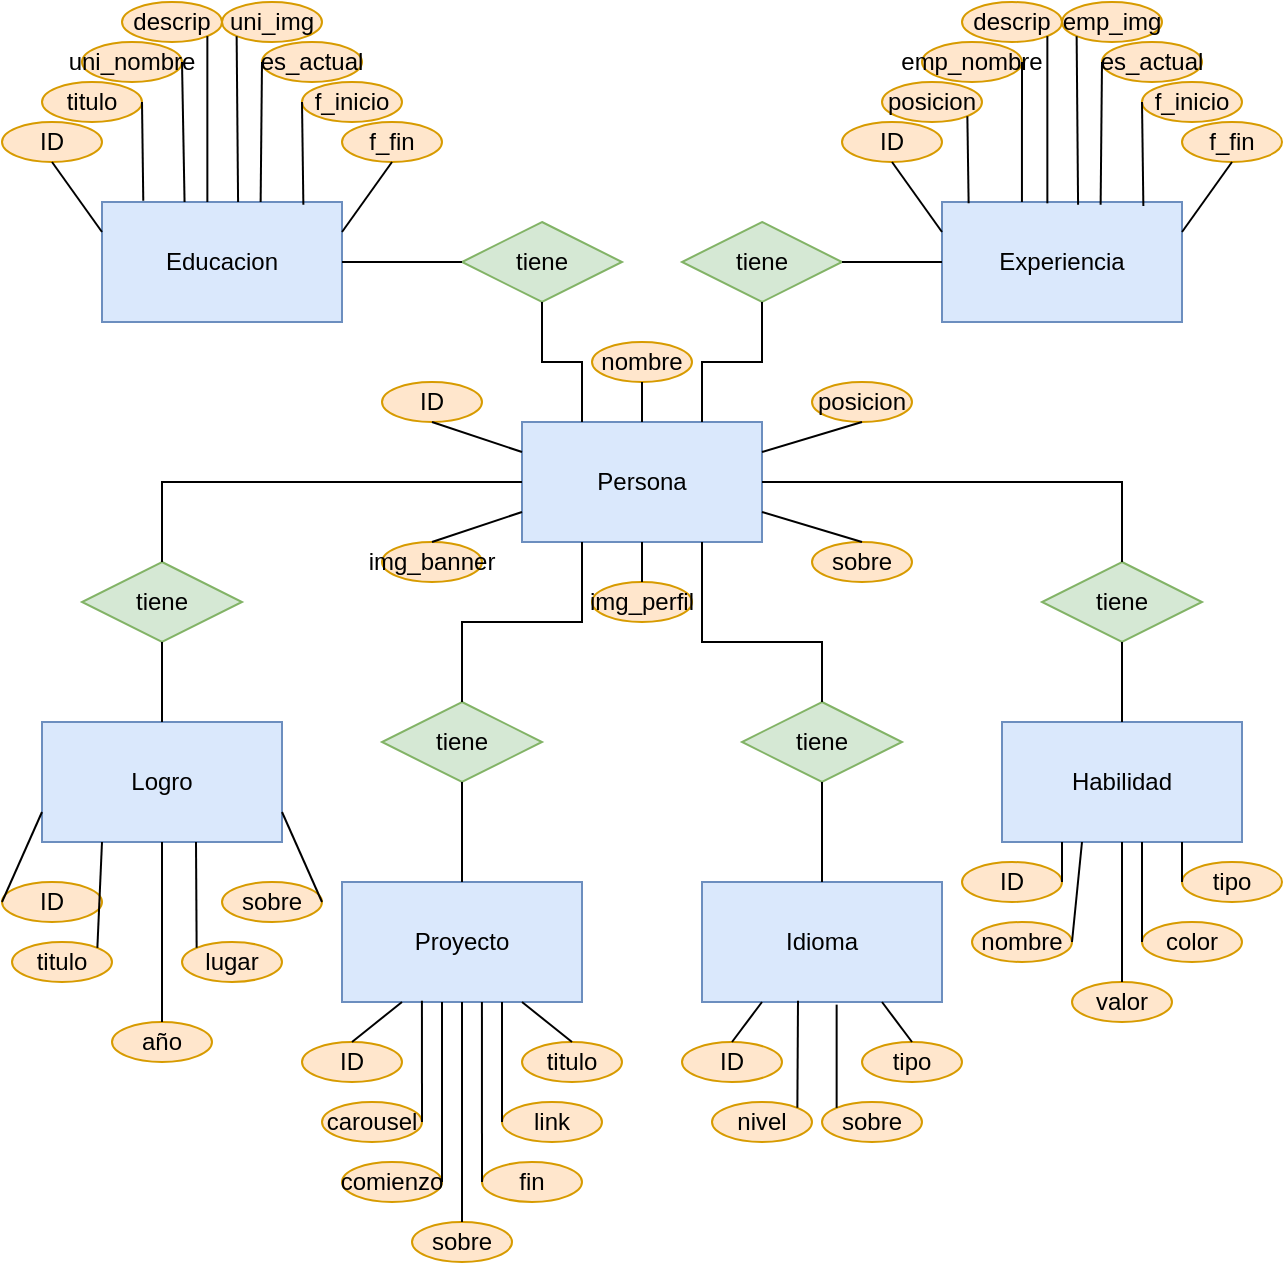 <mxfile version="16.6.6" type="device"><diagram id="R2lEEEUBdFMjLlhIrx00" name="Page-1"><mxGraphModel dx="782" dy="436" grid="1" gridSize="10" guides="1" tooltips="1" connect="1" arrows="1" fold="1" page="1" pageScale="1" pageWidth="850" pageHeight="1100" math="0" shadow="0" extFonts="Permanent Marker^https://fonts.googleapis.com/css?family=Permanent+Marker"><root><mxCell id="0"/><mxCell id="1" parent="0"/><mxCell id="-SVl7CtJYplIMY8okA0f-1" value="Persona" style="rounded=0;whiteSpace=wrap;html=1;fillColor=#dae8fc;strokeColor=#6c8ebf;" vertex="1" parent="1"><mxGeometry x="320" y="410" width="120" height="60" as="geometry"/></mxCell><mxCell id="-SVl7CtJYplIMY8okA0f-2" value="Educacion" style="rounded=0;whiteSpace=wrap;html=1;fillColor=#dae8fc;strokeColor=#6c8ebf;" vertex="1" parent="1"><mxGeometry x="110" y="300" width="120" height="60" as="geometry"/></mxCell><mxCell id="-SVl7CtJYplIMY8okA0f-3" value="Experiencia" style="rounded=0;whiteSpace=wrap;html=1;fillColor=#dae8fc;strokeColor=#6c8ebf;" vertex="1" parent="1"><mxGeometry x="530" y="300" width="120" height="60" as="geometry"/></mxCell><mxCell id="-SVl7CtJYplIMY8okA0f-4" value="Logro" style="rounded=0;whiteSpace=wrap;html=1;fillColor=#dae8fc;strokeColor=#6c8ebf;" vertex="1" parent="1"><mxGeometry x="80" y="560" width="120" height="60" as="geometry"/></mxCell><mxCell id="-SVl7CtJYplIMY8okA0f-5" value="Proyecto" style="rounded=0;whiteSpace=wrap;html=1;fillColor=#dae8fc;strokeColor=#6c8ebf;" vertex="1" parent="1"><mxGeometry x="230" y="640" width="120" height="60" as="geometry"/></mxCell><mxCell id="-SVl7CtJYplIMY8okA0f-6" value="Idioma" style="rounded=0;whiteSpace=wrap;html=1;fillColor=#dae8fc;strokeColor=#6c8ebf;" vertex="1" parent="1"><mxGeometry x="410" y="640" width="120" height="60" as="geometry"/></mxCell><mxCell id="-SVl7CtJYplIMY8okA0f-7" value="Habilidad" style="rounded=0;whiteSpace=wrap;html=1;fillColor=#dae8fc;strokeColor=#6c8ebf;" vertex="1" parent="1"><mxGeometry x="560" y="560" width="120" height="60" as="geometry"/></mxCell><mxCell id="-SVl7CtJYplIMY8okA0f-8" value="tiene" style="rhombus;whiteSpace=wrap;html=1;fillColor=#d5e8d4;strokeColor=#82b366;" vertex="1" parent="1"><mxGeometry x="290" y="310" width="80" height="40" as="geometry"/></mxCell><mxCell id="-SVl7CtJYplIMY8okA0f-9" value="tiene" style="rhombus;whiteSpace=wrap;html=1;fillColor=#d5e8d4;strokeColor=#82b366;" vertex="1" parent="1"><mxGeometry x="400" y="310" width="80" height="40" as="geometry"/></mxCell><mxCell id="-SVl7CtJYplIMY8okA0f-10" value="tiene" style="rhombus;whiteSpace=wrap;html=1;fillColor=#d5e8d4;strokeColor=#82b366;" vertex="1" parent="1"><mxGeometry x="100" y="480" width="80" height="40" as="geometry"/></mxCell><mxCell id="-SVl7CtJYplIMY8okA0f-11" value="tiene" style="rhombus;whiteSpace=wrap;html=1;fillColor=#d5e8d4;strokeColor=#82b366;" vertex="1" parent="1"><mxGeometry x="580" y="480" width="80" height="40" as="geometry"/></mxCell><mxCell id="-SVl7CtJYplIMY8okA0f-12" value="tiene" style="rhombus;whiteSpace=wrap;html=1;fillColor=#d5e8d4;strokeColor=#82b366;" vertex="1" parent="1"><mxGeometry x="250" y="550" width="80" height="40" as="geometry"/></mxCell><mxCell id="-SVl7CtJYplIMY8okA0f-13" value="tiene" style="rhombus;whiteSpace=wrap;html=1;fillColor=#d5e8d4;strokeColor=#82b366;" vertex="1" parent="1"><mxGeometry x="430" y="550" width="80" height="40" as="geometry"/></mxCell><mxCell id="-SVl7CtJYplIMY8okA0f-15" value="" style="endArrow=none;html=1;rounded=0;exitX=0.5;exitY=0;exitDx=0;exitDy=0;entryX=0;entryY=0.5;entryDx=0;entryDy=0;" edge="1" parent="1" source="-SVl7CtJYplIMY8okA0f-10" target="-SVl7CtJYplIMY8okA0f-1"><mxGeometry width="50" height="50" relative="1" as="geometry"><mxPoint x="390" y="500" as="sourcePoint"/><mxPoint x="440" y="450" as="targetPoint"/><Array as="points"><mxPoint x="140" y="440"/></Array></mxGeometry></mxCell><mxCell id="-SVl7CtJYplIMY8okA0f-16" value="" style="endArrow=none;html=1;rounded=0;entryX=0.5;entryY=0;entryDx=0;entryDy=0;exitX=1;exitY=0.5;exitDx=0;exitDy=0;" edge="1" parent="1" source="-SVl7CtJYplIMY8okA0f-1" target="-SVl7CtJYplIMY8okA0f-11"><mxGeometry width="50" height="50" relative="1" as="geometry"><mxPoint x="390" y="500" as="sourcePoint"/><mxPoint x="440" y="450" as="targetPoint"/><Array as="points"><mxPoint x="620" y="440"/></Array></mxGeometry></mxCell><mxCell id="-SVl7CtJYplIMY8okA0f-17" value="" style="endArrow=none;html=1;rounded=0;entryX=0.25;entryY=1;entryDx=0;entryDy=0;exitX=0.5;exitY=0;exitDx=0;exitDy=0;" edge="1" parent="1" source="-SVl7CtJYplIMY8okA0f-12" target="-SVl7CtJYplIMY8okA0f-1"><mxGeometry width="50" height="50" relative="1" as="geometry"><mxPoint x="390" y="500" as="sourcePoint"/><mxPoint x="440" y="450" as="targetPoint"/><Array as="points"><mxPoint x="290" y="510"/><mxPoint x="350" y="510"/></Array></mxGeometry></mxCell><mxCell id="-SVl7CtJYplIMY8okA0f-18" value="" style="endArrow=none;html=1;rounded=0;entryX=0.5;entryY=1;entryDx=0;entryDy=0;exitX=0.5;exitY=0;exitDx=0;exitDy=0;" edge="1" parent="1" source="-SVl7CtJYplIMY8okA0f-4" target="-SVl7CtJYplIMY8okA0f-10"><mxGeometry width="50" height="50" relative="1" as="geometry"><mxPoint x="390" y="500" as="sourcePoint"/><mxPoint x="440" y="450" as="targetPoint"/></mxGeometry></mxCell><mxCell id="-SVl7CtJYplIMY8okA0f-19" value="" style="endArrow=none;html=1;rounded=0;entryX=0.75;entryY=1;entryDx=0;entryDy=0;exitX=0.5;exitY=0;exitDx=0;exitDy=0;" edge="1" parent="1" source="-SVl7CtJYplIMY8okA0f-13" target="-SVl7CtJYplIMY8okA0f-1"><mxGeometry width="50" height="50" relative="1" as="geometry"><mxPoint x="500" y="510" as="sourcePoint"/><mxPoint x="360" y="480" as="targetPoint"/><Array as="points"><mxPoint x="470" y="520"/><mxPoint x="410" y="520"/></Array></mxGeometry></mxCell><mxCell id="-SVl7CtJYplIMY8okA0f-20" value="" style="endArrow=none;html=1;rounded=0;entryX=0.5;entryY=1;entryDx=0;entryDy=0;exitX=0.5;exitY=0;exitDx=0;exitDy=0;" edge="1" parent="1" source="-SVl7CtJYplIMY8okA0f-7" target="-SVl7CtJYplIMY8okA0f-11"><mxGeometry width="50" height="50" relative="1" as="geometry"><mxPoint x="390" y="500" as="sourcePoint"/><mxPoint x="440" y="450" as="targetPoint"/></mxGeometry></mxCell><mxCell id="-SVl7CtJYplIMY8okA0f-21" value="" style="endArrow=none;html=1;rounded=0;entryX=0.5;entryY=1;entryDx=0;entryDy=0;exitX=0.5;exitY=0;exitDx=0;exitDy=0;" edge="1" parent="1" source="-SVl7CtJYplIMY8okA0f-5" target="-SVl7CtJYplIMY8okA0f-12"><mxGeometry width="50" height="50" relative="1" as="geometry"><mxPoint x="390" y="570" as="sourcePoint"/><mxPoint x="440" y="520" as="targetPoint"/></mxGeometry></mxCell><mxCell id="-SVl7CtJYplIMY8okA0f-22" value="" style="endArrow=none;html=1;rounded=0;entryX=0.5;entryY=1;entryDx=0;entryDy=0;exitX=0.5;exitY=0;exitDx=0;exitDy=0;" edge="1" parent="1" source="-SVl7CtJYplIMY8okA0f-6" target="-SVl7CtJYplIMY8okA0f-13"><mxGeometry width="50" height="50" relative="1" as="geometry"><mxPoint x="390" y="570" as="sourcePoint"/><mxPoint x="440" y="520" as="targetPoint"/></mxGeometry></mxCell><mxCell id="-SVl7CtJYplIMY8okA0f-23" value="" style="endArrow=none;html=1;rounded=0;entryX=0.25;entryY=0;entryDx=0;entryDy=0;exitX=0.5;exitY=1;exitDx=0;exitDy=0;" edge="1" parent="1" source="-SVl7CtJYplIMY8okA0f-8" target="-SVl7CtJYplIMY8okA0f-1"><mxGeometry width="50" height="50" relative="1" as="geometry"><mxPoint x="390" y="500" as="sourcePoint"/><mxPoint x="440" y="450" as="targetPoint"/><Array as="points"><mxPoint x="330" y="380"/><mxPoint x="350" y="380"/></Array></mxGeometry></mxCell><mxCell id="-SVl7CtJYplIMY8okA0f-24" value="" style="endArrow=none;html=1;rounded=0;entryX=0;entryY=0.5;entryDx=0;entryDy=0;exitX=1;exitY=0.5;exitDx=0;exitDy=0;" edge="1" parent="1" source="-SVl7CtJYplIMY8okA0f-2" target="-SVl7CtJYplIMY8okA0f-8"><mxGeometry width="50" height="50" relative="1" as="geometry"><mxPoint x="390" y="500" as="sourcePoint"/><mxPoint x="440" y="450" as="targetPoint"/></mxGeometry></mxCell><mxCell id="-SVl7CtJYplIMY8okA0f-25" value="" style="endArrow=none;html=1;rounded=0;entryX=0.75;entryY=0;entryDx=0;entryDy=0;exitX=0.5;exitY=1;exitDx=0;exitDy=0;" edge="1" parent="1" source="-SVl7CtJYplIMY8okA0f-9" target="-SVl7CtJYplIMY8okA0f-1"><mxGeometry width="50" height="50" relative="1" as="geometry"><mxPoint x="340" y="360" as="sourcePoint"/><mxPoint x="360" y="420" as="targetPoint"/><Array as="points"><mxPoint x="440" y="380"/><mxPoint x="410" y="380"/></Array></mxGeometry></mxCell><mxCell id="-SVl7CtJYplIMY8okA0f-26" value="" style="endArrow=none;html=1;rounded=0;entryX=1;entryY=0.5;entryDx=0;entryDy=0;exitX=0;exitY=0.5;exitDx=0;exitDy=0;" edge="1" parent="1" source="-SVl7CtJYplIMY8okA0f-3" target="-SVl7CtJYplIMY8okA0f-9"><mxGeometry width="50" height="50" relative="1" as="geometry"><mxPoint x="390" y="500" as="sourcePoint"/><mxPoint x="440" y="450" as="targetPoint"/></mxGeometry></mxCell><mxCell id="-SVl7CtJYplIMY8okA0f-27" value="ID" style="ellipse;whiteSpace=wrap;html=1;fillColor=#ffe6cc;strokeColor=#d79b00;" vertex="1" parent="1"><mxGeometry x="60" y="260" width="50" height="20" as="geometry"/></mxCell><mxCell id="-SVl7CtJYplIMY8okA0f-28" value="titulo" style="ellipse;whiteSpace=wrap;html=1;fillColor=#ffe6cc;strokeColor=#d79b00;" vertex="1" parent="1"><mxGeometry x="80" y="240" width="50" height="20" as="geometry"/></mxCell><mxCell id="-SVl7CtJYplIMY8okA0f-29" value="uni_nombre" style="ellipse;whiteSpace=wrap;html=1;fillColor=#ffe6cc;strokeColor=#d79b00;" vertex="1" parent="1"><mxGeometry x="100" y="220" width="50" height="20" as="geometry"/></mxCell><mxCell id="-SVl7CtJYplIMY8okA0f-30" value="uni_img" style="ellipse;whiteSpace=wrap;html=1;fillColor=#ffe6cc;strokeColor=#d79b00;" vertex="1" parent="1"><mxGeometry x="170" y="200" width="50" height="20" as="geometry"/></mxCell><mxCell id="-SVl7CtJYplIMY8okA0f-31" value="es_actual" style="ellipse;whiteSpace=wrap;html=1;fillColor=#ffe6cc;strokeColor=#d79b00;" vertex="1" parent="1"><mxGeometry x="190" y="220" width="50" height="20" as="geometry"/></mxCell><mxCell id="-SVl7CtJYplIMY8okA0f-34" value="f_inicio" style="ellipse;whiteSpace=wrap;html=1;fillColor=#ffe6cc;strokeColor=#d79b00;" vertex="1" parent="1"><mxGeometry x="210" y="240" width="50" height="20" as="geometry"/></mxCell><mxCell id="-SVl7CtJYplIMY8okA0f-35" value="f_fin" style="ellipse;whiteSpace=wrap;html=1;fillColor=#ffe6cc;strokeColor=#d79b00;" vertex="1" parent="1"><mxGeometry x="230" y="260" width="50" height="20" as="geometry"/></mxCell><mxCell id="-SVl7CtJYplIMY8okA0f-38" value="descrip" style="ellipse;whiteSpace=wrap;html=1;fillColor=#ffe6cc;strokeColor=#d79b00;" vertex="1" parent="1"><mxGeometry x="120" y="200" width="50" height="20" as="geometry"/></mxCell><mxCell id="-SVl7CtJYplIMY8okA0f-39" value="" style="endArrow=none;html=1;rounded=0;entryX=0;entryY=0.25;entryDx=0;entryDy=0;exitX=0.5;exitY=1;exitDx=0;exitDy=0;" edge="1" parent="1" source="-SVl7CtJYplIMY8okA0f-27" target="-SVl7CtJYplIMY8okA0f-2"><mxGeometry width="50" height="50" relative="1" as="geometry"><mxPoint x="390" y="360" as="sourcePoint"/><mxPoint x="440" y="310" as="targetPoint"/></mxGeometry></mxCell><mxCell id="-SVl7CtJYplIMY8okA0f-40" value="" style="endArrow=none;html=1;rounded=0;entryX=1;entryY=0.25;entryDx=0;entryDy=0;exitX=0.5;exitY=1;exitDx=0;exitDy=0;" edge="1" parent="1" source="-SVl7CtJYplIMY8okA0f-35" target="-SVl7CtJYplIMY8okA0f-2"><mxGeometry width="50" height="50" relative="1" as="geometry"><mxPoint x="95" y="290" as="sourcePoint"/><mxPoint x="120" y="325" as="targetPoint"/></mxGeometry></mxCell><mxCell id="-SVl7CtJYplIMY8okA0f-41" value="" style="endArrow=none;html=1;rounded=0;entryX=1;entryY=0.5;entryDx=0;entryDy=0;exitX=0.172;exitY=-0.011;exitDx=0;exitDy=0;exitPerimeter=0;" edge="1" parent="1" source="-SVl7CtJYplIMY8okA0f-2" target="-SVl7CtJYplIMY8okA0f-28"><mxGeometry width="50" height="50" relative="1" as="geometry"><mxPoint x="390" y="360" as="sourcePoint"/><mxPoint x="440" y="310" as="targetPoint"/></mxGeometry></mxCell><mxCell id="-SVl7CtJYplIMY8okA0f-42" value="" style="endArrow=none;html=1;rounded=0;entryX=0;entryY=0.5;entryDx=0;entryDy=0;exitX=0.839;exitY=0.022;exitDx=0;exitDy=0;exitPerimeter=0;" edge="1" parent="1" source="-SVl7CtJYplIMY8okA0f-2" target="-SVl7CtJYplIMY8okA0f-34"><mxGeometry width="50" height="50" relative="1" as="geometry"><mxPoint x="390" y="360" as="sourcePoint"/><mxPoint x="440" y="310" as="targetPoint"/></mxGeometry></mxCell><mxCell id="-SVl7CtJYplIMY8okA0f-43" value="" style="endArrow=none;html=1;rounded=0;entryX=0;entryY=0.5;entryDx=0;entryDy=0;exitX=0.661;exitY=0;exitDx=0;exitDy=0;exitPerimeter=0;" edge="1" parent="1" source="-SVl7CtJYplIMY8okA0f-2" target="-SVl7CtJYplIMY8okA0f-31"><mxGeometry width="50" height="50" relative="1" as="geometry"><mxPoint x="190" y="280" as="sourcePoint"/><mxPoint x="440" y="310" as="targetPoint"/></mxGeometry></mxCell><mxCell id="-SVl7CtJYplIMY8okA0f-44" value="" style="endArrow=none;html=1;rounded=0;entryX=1;entryY=0.5;entryDx=0;entryDy=0;exitX=0.344;exitY=0;exitDx=0;exitDy=0;exitPerimeter=0;" edge="1" parent="1" source="-SVl7CtJYplIMY8okA0f-2" target="-SVl7CtJYplIMY8okA0f-29"><mxGeometry width="50" height="50" relative="1" as="geometry"><mxPoint x="390" y="360" as="sourcePoint"/><mxPoint x="440" y="310" as="targetPoint"/></mxGeometry></mxCell><mxCell id="-SVl7CtJYplIMY8okA0f-45" value="" style="endArrow=none;html=1;rounded=0;entryX=0;entryY=1;entryDx=0;entryDy=0;exitX=0.567;exitY=0;exitDx=0;exitDy=0;exitPerimeter=0;" edge="1" parent="1" source="-SVl7CtJYplIMY8okA0f-2" target="-SVl7CtJYplIMY8okA0f-30"><mxGeometry width="50" height="50" relative="1" as="geometry"><mxPoint x="390" y="360" as="sourcePoint"/><mxPoint x="440" y="310" as="targetPoint"/></mxGeometry></mxCell><mxCell id="-SVl7CtJYplIMY8okA0f-46" value="" style="endArrow=none;html=1;rounded=0;entryX=1;entryY=1;entryDx=0;entryDy=0;exitX=0.439;exitY=0;exitDx=0;exitDy=0;exitPerimeter=0;" edge="1" parent="1" source="-SVl7CtJYplIMY8okA0f-2" target="-SVl7CtJYplIMY8okA0f-38"><mxGeometry width="50" height="50" relative="1" as="geometry"><mxPoint x="390" y="360" as="sourcePoint"/><mxPoint x="440" y="310" as="targetPoint"/></mxGeometry></mxCell><mxCell id="-SVl7CtJYplIMY8okA0f-47" value="ID" style="ellipse;whiteSpace=wrap;html=1;fillColor=#ffe6cc;strokeColor=#d79b00;" vertex="1" parent="1"><mxGeometry x="480" y="260" width="50" height="20" as="geometry"/></mxCell><mxCell id="-SVl7CtJYplIMY8okA0f-48" value="posicion" style="ellipse;whiteSpace=wrap;html=1;fillColor=#ffe6cc;strokeColor=#d79b00;" vertex="1" parent="1"><mxGeometry x="500" y="240" width="50" height="20" as="geometry"/></mxCell><mxCell id="-SVl7CtJYplIMY8okA0f-49" value="emp_nombre" style="ellipse;whiteSpace=wrap;html=1;fillColor=#ffe6cc;strokeColor=#d79b00;" vertex="1" parent="1"><mxGeometry x="520" y="220" width="50" height="20" as="geometry"/></mxCell><mxCell id="-SVl7CtJYplIMY8okA0f-50" value="emp_img" style="ellipse;whiteSpace=wrap;html=1;fillColor=#ffe6cc;strokeColor=#d79b00;" vertex="1" parent="1"><mxGeometry x="590" y="200" width="50" height="20" as="geometry"/></mxCell><mxCell id="-SVl7CtJYplIMY8okA0f-51" value="es_actual" style="ellipse;whiteSpace=wrap;html=1;fillColor=#ffe6cc;strokeColor=#d79b00;" vertex="1" parent="1"><mxGeometry x="610" y="220" width="50" height="20" as="geometry"/></mxCell><mxCell id="-SVl7CtJYplIMY8okA0f-52" value="f_inicio" style="ellipse;whiteSpace=wrap;html=1;fillColor=#ffe6cc;strokeColor=#d79b00;" vertex="1" parent="1"><mxGeometry x="630" y="240" width="50" height="20" as="geometry"/></mxCell><mxCell id="-SVl7CtJYplIMY8okA0f-53" value="f_fin" style="ellipse;whiteSpace=wrap;html=1;fillColor=#ffe6cc;strokeColor=#d79b00;" vertex="1" parent="1"><mxGeometry x="650" y="260" width="50" height="20" as="geometry"/></mxCell><mxCell id="-SVl7CtJYplIMY8okA0f-54" value="descrip" style="ellipse;whiteSpace=wrap;html=1;fillColor=#ffe6cc;strokeColor=#d79b00;" vertex="1" parent="1"><mxGeometry x="540" y="200" width="50" height="20" as="geometry"/></mxCell><mxCell id="-SVl7CtJYplIMY8okA0f-55" value="" style="endArrow=none;html=1;rounded=0;entryX=0;entryY=0.25;entryDx=0;entryDy=0;exitX=0.5;exitY=1;exitDx=0;exitDy=0;" edge="1" parent="1" source="-SVl7CtJYplIMY8okA0f-47" target="-SVl7CtJYplIMY8okA0f-3"><mxGeometry width="50" height="50" relative="1" as="geometry"><mxPoint x="390" y="360" as="sourcePoint"/><mxPoint x="440" y="310" as="targetPoint"/></mxGeometry></mxCell><mxCell id="-SVl7CtJYplIMY8okA0f-56" value="" style="endArrow=none;html=1;rounded=0;entryX=1;entryY=0.25;entryDx=0;entryDy=0;exitX=0.5;exitY=1;exitDx=0;exitDy=0;" edge="1" parent="1" source="-SVl7CtJYplIMY8okA0f-53" target="-SVl7CtJYplIMY8okA0f-3"><mxGeometry width="50" height="50" relative="1" as="geometry"><mxPoint x="390" y="430" as="sourcePoint"/><mxPoint x="440" y="380" as="targetPoint"/></mxGeometry></mxCell><mxCell id="-SVl7CtJYplIMY8okA0f-57" value="" style="endArrow=none;html=1;rounded=0;entryX=1;entryY=1;entryDx=0;entryDy=0;exitX=0.111;exitY=0.011;exitDx=0;exitDy=0;exitPerimeter=0;" edge="1" parent="1" source="-SVl7CtJYplIMY8okA0f-3" target="-SVl7CtJYplIMY8okA0f-48"><mxGeometry width="50" height="50" relative="1" as="geometry"><mxPoint x="390" y="430" as="sourcePoint"/><mxPoint x="440" y="380" as="targetPoint"/></mxGeometry></mxCell><mxCell id="-SVl7CtJYplIMY8okA0f-58" value="" style="endArrow=none;html=1;rounded=0;entryX=1;entryY=0.5;entryDx=0;entryDy=0;exitX=0.333;exitY=0;exitDx=0;exitDy=0;exitPerimeter=0;" edge="1" parent="1" source="-SVl7CtJYplIMY8okA0f-3" target="-SVl7CtJYplIMY8okA0f-49"><mxGeometry width="50" height="50" relative="1" as="geometry"><mxPoint x="390" y="430" as="sourcePoint"/><mxPoint x="440" y="380" as="targetPoint"/></mxGeometry></mxCell><mxCell id="-SVl7CtJYplIMY8okA0f-59" value="" style="endArrow=none;html=1;rounded=0;entryX=1;entryY=1;entryDx=0;entryDy=0;exitX=0.439;exitY=0.011;exitDx=0;exitDy=0;exitPerimeter=0;" edge="1" parent="1" source="-SVl7CtJYplIMY8okA0f-3" target="-SVl7CtJYplIMY8okA0f-54"><mxGeometry width="50" height="50" relative="1" as="geometry"><mxPoint x="390" y="430" as="sourcePoint"/><mxPoint x="440" y="380" as="targetPoint"/></mxGeometry></mxCell><mxCell id="-SVl7CtJYplIMY8okA0f-60" value="" style="endArrow=none;html=1;rounded=0;entryX=0;entryY=1;entryDx=0;entryDy=0;exitX=0.567;exitY=0.022;exitDx=0;exitDy=0;exitPerimeter=0;" edge="1" parent="1" source="-SVl7CtJYplIMY8okA0f-3" target="-SVl7CtJYplIMY8okA0f-50"><mxGeometry width="50" height="50" relative="1" as="geometry"><mxPoint x="390" y="430" as="sourcePoint"/><mxPoint x="440" y="380" as="targetPoint"/></mxGeometry></mxCell><mxCell id="-SVl7CtJYplIMY8okA0f-61" value="" style="endArrow=none;html=1;rounded=0;entryX=0;entryY=0.5;entryDx=0;entryDy=0;exitX=0.661;exitY=0.022;exitDx=0;exitDy=0;exitPerimeter=0;" edge="1" parent="1" source="-SVl7CtJYplIMY8okA0f-3" target="-SVl7CtJYplIMY8okA0f-51"><mxGeometry width="50" height="50" relative="1" as="geometry"><mxPoint x="390" y="430" as="sourcePoint"/><mxPoint x="440" y="380" as="targetPoint"/></mxGeometry></mxCell><mxCell id="-SVl7CtJYplIMY8okA0f-62" value="" style="endArrow=none;html=1;rounded=0;entryX=0;entryY=0.5;entryDx=0;entryDy=0;exitX=0.839;exitY=0.033;exitDx=0;exitDy=0;exitPerimeter=0;" edge="1" parent="1" source="-SVl7CtJYplIMY8okA0f-3" target="-SVl7CtJYplIMY8okA0f-52"><mxGeometry width="50" height="50" relative="1" as="geometry"><mxPoint x="630" y="280" as="sourcePoint"/><mxPoint x="440" y="380" as="targetPoint"/></mxGeometry></mxCell><mxCell id="-SVl7CtJYplIMY8okA0f-63" value="ID" style="ellipse;whiteSpace=wrap;html=1;fillColor=#ffe6cc;strokeColor=#d79b00;" vertex="1" parent="1"><mxGeometry x="60" y="640" width="50" height="20" as="geometry"/></mxCell><mxCell id="-SVl7CtJYplIMY8okA0f-64" value="titulo" style="ellipse;whiteSpace=wrap;html=1;fillColor=#ffe6cc;strokeColor=#d79b00;" vertex="1" parent="1"><mxGeometry x="65" y="670" width="50" height="20" as="geometry"/></mxCell><mxCell id="-SVl7CtJYplIMY8okA0f-65" value="año" style="ellipse;whiteSpace=wrap;html=1;fillColor=#ffe6cc;strokeColor=#d79b00;" vertex="1" parent="1"><mxGeometry x="115" y="710" width="50" height="20" as="geometry"/></mxCell><mxCell id="-SVl7CtJYplIMY8okA0f-66" value="lugar" style="ellipse;whiteSpace=wrap;html=1;fillColor=#ffe6cc;strokeColor=#d79b00;" vertex="1" parent="1"><mxGeometry x="150" y="670" width="50" height="20" as="geometry"/></mxCell><mxCell id="-SVl7CtJYplIMY8okA0f-67" value="sobre" style="ellipse;whiteSpace=wrap;html=1;fillColor=#ffe6cc;strokeColor=#d79b00;" vertex="1" parent="1"><mxGeometry x="170" y="640" width="50" height="20" as="geometry"/></mxCell><mxCell id="-SVl7CtJYplIMY8okA0f-70" value="" style="endArrow=none;html=1;rounded=0;entryX=0;entryY=0.75;entryDx=0;entryDy=0;exitX=0;exitY=0.5;exitDx=0;exitDy=0;" edge="1" parent="1" source="-SVl7CtJYplIMY8okA0f-63" target="-SVl7CtJYplIMY8okA0f-4"><mxGeometry width="50" height="50" relative="1" as="geometry"><mxPoint x="390" y="600" as="sourcePoint"/><mxPoint x="440" y="550" as="targetPoint"/></mxGeometry></mxCell><mxCell id="-SVl7CtJYplIMY8okA0f-71" value="" style="endArrow=none;html=1;rounded=0;entryX=1;entryY=0.75;entryDx=0;entryDy=0;exitX=1;exitY=0.5;exitDx=0;exitDy=0;" edge="1" parent="1" source="-SVl7CtJYplIMY8okA0f-67" target="-SVl7CtJYplIMY8okA0f-4"><mxGeometry width="50" height="50" relative="1" as="geometry"><mxPoint x="70" y="660" as="sourcePoint"/><mxPoint x="90" y="615" as="targetPoint"/></mxGeometry></mxCell><mxCell id="-SVl7CtJYplIMY8okA0f-72" value="" style="endArrow=none;html=1;rounded=0;entryX=0;entryY=0;entryDx=0;entryDy=0;" edge="1" parent="1" target="-SVl7CtJYplIMY8okA0f-66"><mxGeometry width="50" height="50" relative="1" as="geometry"><mxPoint x="157" y="620" as="sourcePoint"/><mxPoint x="210" y="615" as="targetPoint"/></mxGeometry></mxCell><mxCell id="-SVl7CtJYplIMY8okA0f-73" value="" style="endArrow=none;html=1;rounded=0;exitX=0.5;exitY=1;exitDx=0;exitDy=0;entryX=0.5;entryY=0;entryDx=0;entryDy=0;" edge="1" parent="1" source="-SVl7CtJYplIMY8okA0f-4" target="-SVl7CtJYplIMY8okA0f-65"><mxGeometry width="50" height="50" relative="1" as="geometry"><mxPoint x="240" y="670" as="sourcePoint"/><mxPoint x="200" y="730" as="targetPoint"/></mxGeometry></mxCell><mxCell id="-SVl7CtJYplIMY8okA0f-74" value="" style="endArrow=none;html=1;rounded=0;entryX=1;entryY=0;entryDx=0;entryDy=0;exitX=0.25;exitY=1;exitDx=0;exitDy=0;" edge="1" parent="1" source="-SVl7CtJYplIMY8okA0f-4" target="-SVl7CtJYplIMY8okA0f-64"><mxGeometry width="50" height="50" relative="1" as="geometry"><mxPoint x="120" y="630" as="sourcePoint"/><mxPoint x="440" y="620" as="targetPoint"/></mxGeometry></mxCell><mxCell id="-SVl7CtJYplIMY8okA0f-75" value="ID" style="ellipse;whiteSpace=wrap;html=1;fillColor=#ffe6cc;strokeColor=#d79b00;" vertex="1" parent="1"><mxGeometry x="210" y="720" width="50" height="20" as="geometry"/></mxCell><mxCell id="-SVl7CtJYplIMY8okA0f-76" value="carousel" style="ellipse;whiteSpace=wrap;html=1;fillColor=#ffe6cc;strokeColor=#d79b00;" vertex="1" parent="1"><mxGeometry x="220" y="750" width="50" height="20" as="geometry"/></mxCell><mxCell id="-SVl7CtJYplIMY8okA0f-77" value="titulo" style="ellipse;whiteSpace=wrap;html=1;fillColor=#ffe6cc;strokeColor=#d79b00;" vertex="1" parent="1"><mxGeometry x="320" y="720" width="50" height="20" as="geometry"/></mxCell><mxCell id="-SVl7CtJYplIMY8okA0f-78" value="link" style="ellipse;whiteSpace=wrap;html=1;fillColor=#ffe6cc;strokeColor=#d79b00;" vertex="1" parent="1"><mxGeometry x="310" y="750" width="50" height="20" as="geometry"/></mxCell><mxCell id="-SVl7CtJYplIMY8okA0f-79" value="comienzo" style="ellipse;whiteSpace=wrap;html=1;fillColor=#ffe6cc;strokeColor=#d79b00;" vertex="1" parent="1"><mxGeometry x="230" y="780" width="50" height="20" as="geometry"/></mxCell><mxCell id="-SVl7CtJYplIMY8okA0f-80" value="fin" style="ellipse;whiteSpace=wrap;html=1;fillColor=#ffe6cc;strokeColor=#d79b00;" vertex="1" parent="1"><mxGeometry x="300" y="780" width="50" height="20" as="geometry"/></mxCell><mxCell id="-SVl7CtJYplIMY8okA0f-81" value="sobre" style="ellipse;whiteSpace=wrap;html=1;fillColor=#ffe6cc;strokeColor=#d79b00;" vertex="1" parent="1"><mxGeometry x="265" y="810" width="50" height="20" as="geometry"/></mxCell><mxCell id="-SVl7CtJYplIMY8okA0f-84" value="" style="endArrow=none;html=1;rounded=0;entryX=0.5;entryY=1;entryDx=0;entryDy=0;exitX=0.5;exitY=0;exitDx=0;exitDy=0;" edge="1" parent="1" source="-SVl7CtJYplIMY8okA0f-81" target="-SVl7CtJYplIMY8okA0f-5"><mxGeometry width="50" height="50" relative="1" as="geometry"><mxPoint x="390" y="800" as="sourcePoint"/><mxPoint x="440" y="750" as="targetPoint"/></mxGeometry></mxCell><mxCell id="-SVl7CtJYplIMY8okA0f-85" value="" style="endArrow=none;html=1;rounded=0;entryX=0.5;entryY=0;entryDx=0;entryDy=0;exitX=0.75;exitY=1;exitDx=0;exitDy=0;" edge="1" parent="1" source="-SVl7CtJYplIMY8okA0f-5" target="-SVl7CtJYplIMY8okA0f-77"><mxGeometry width="50" height="50" relative="1" as="geometry"><mxPoint x="390" y="800" as="sourcePoint"/><mxPoint x="440" y="750" as="targetPoint"/></mxGeometry></mxCell><mxCell id="-SVl7CtJYplIMY8okA0f-86" value="" style="endArrow=none;html=1;rounded=0;entryX=0;entryY=0.5;entryDx=0;entryDy=0;" edge="1" parent="1" target="-SVl7CtJYplIMY8okA0f-78"><mxGeometry width="50" height="50" relative="1" as="geometry"><mxPoint x="310" y="700" as="sourcePoint"/><mxPoint x="355" y="730" as="targetPoint"/></mxGeometry></mxCell><mxCell id="-SVl7CtJYplIMY8okA0f-87" value="" style="endArrow=none;html=1;rounded=0;entryX=0.25;entryY=1;entryDx=0;entryDy=0;exitX=0.5;exitY=0;exitDx=0;exitDy=0;" edge="1" parent="1" source="-SVl7CtJYplIMY8okA0f-75" target="-SVl7CtJYplIMY8okA0f-5"><mxGeometry width="50" height="50" relative="1" as="geometry"><mxPoint x="340" y="720" as="sourcePoint"/><mxPoint x="365" y="740" as="targetPoint"/></mxGeometry></mxCell><mxCell id="-SVl7CtJYplIMY8okA0f-88" value="" style="endArrow=none;html=1;rounded=0;entryX=0;entryY=0.5;entryDx=0;entryDy=0;exitX=0.583;exitY=1;exitDx=0;exitDy=0;exitPerimeter=0;" edge="1" parent="1" source="-SVl7CtJYplIMY8okA0f-5" target="-SVl7CtJYplIMY8okA0f-80"><mxGeometry width="50" height="50" relative="1" as="geometry"><mxPoint x="390" y="800" as="sourcePoint"/><mxPoint x="440" y="750" as="targetPoint"/></mxGeometry></mxCell><mxCell id="-SVl7CtJYplIMY8okA0f-89" value="" style="endArrow=none;html=1;rounded=0;entryX=1;entryY=0.5;entryDx=0;entryDy=0;exitX=0.333;exitY=0.989;exitDx=0;exitDy=0;exitPerimeter=0;" edge="1" parent="1" source="-SVl7CtJYplIMY8okA0f-5" target="-SVl7CtJYplIMY8okA0f-76"><mxGeometry width="50" height="50" relative="1" as="geometry"><mxPoint x="390" y="800" as="sourcePoint"/><mxPoint x="440" y="750" as="targetPoint"/></mxGeometry></mxCell><mxCell id="-SVl7CtJYplIMY8okA0f-90" value="" style="endArrow=none;html=1;rounded=0;entryX=1;entryY=0.5;entryDx=0;entryDy=0;" edge="1" parent="1" target="-SVl7CtJYplIMY8okA0f-79"><mxGeometry width="50" height="50" relative="1" as="geometry"><mxPoint x="280" y="700" as="sourcePoint"/><mxPoint x="440" y="750" as="targetPoint"/></mxGeometry></mxCell><mxCell id="-SVl7CtJYplIMY8okA0f-91" value="ID" style="ellipse;whiteSpace=wrap;html=1;fillColor=#ffe6cc;strokeColor=#d79b00;" vertex="1" parent="1"><mxGeometry x="400" y="720" width="50" height="20" as="geometry"/></mxCell><mxCell id="-SVl7CtJYplIMY8okA0f-92" value="tipo" style="ellipse;whiteSpace=wrap;html=1;fillColor=#ffe6cc;strokeColor=#d79b00;" vertex="1" parent="1"><mxGeometry x="490" y="720" width="50" height="20" as="geometry"/></mxCell><mxCell id="-SVl7CtJYplIMY8okA0f-93" value="nivel" style="ellipse;whiteSpace=wrap;html=1;fillColor=#ffe6cc;strokeColor=#d79b00;" vertex="1" parent="1"><mxGeometry x="415" y="750" width="50" height="20" as="geometry"/></mxCell><mxCell id="-SVl7CtJYplIMY8okA0f-94" value="sobre" style="ellipse;whiteSpace=wrap;html=1;fillColor=#ffe6cc;strokeColor=#d79b00;" vertex="1" parent="1"><mxGeometry x="470" y="750" width="50" height="20" as="geometry"/></mxCell><mxCell id="-SVl7CtJYplIMY8okA0f-95" value="" style="endArrow=none;html=1;rounded=0;entryX=0.25;entryY=1;entryDx=0;entryDy=0;exitX=0.5;exitY=0;exitDx=0;exitDy=0;" edge="1" parent="1" source="-SVl7CtJYplIMY8okA0f-91" target="-SVl7CtJYplIMY8okA0f-6"><mxGeometry width="50" height="50" relative="1" as="geometry"><mxPoint x="390" y="600" as="sourcePoint"/><mxPoint x="440" y="550" as="targetPoint"/></mxGeometry></mxCell><mxCell id="-SVl7CtJYplIMY8okA0f-96" value="" style="endArrow=none;html=1;rounded=0;entryX=0.75;entryY=1;entryDx=0;entryDy=0;exitX=0.5;exitY=0;exitDx=0;exitDy=0;" edge="1" parent="1" source="-SVl7CtJYplIMY8okA0f-92" target="-SVl7CtJYplIMY8okA0f-6"><mxGeometry width="50" height="50" relative="1" as="geometry"><mxPoint x="390" y="600" as="sourcePoint"/><mxPoint x="440" y="550" as="targetPoint"/></mxGeometry></mxCell><mxCell id="-SVl7CtJYplIMY8okA0f-97" value="" style="endArrow=none;html=1;rounded=0;entryX=1;entryY=0;entryDx=0;entryDy=0;exitX=0.4;exitY=0.989;exitDx=0;exitDy=0;exitPerimeter=0;" edge="1" parent="1" source="-SVl7CtJYplIMY8okA0f-6" target="-SVl7CtJYplIMY8okA0f-93"><mxGeometry width="50" height="50" relative="1" as="geometry"><mxPoint x="390" y="600" as="sourcePoint"/><mxPoint x="440" y="550" as="targetPoint"/></mxGeometry></mxCell><mxCell id="-SVl7CtJYplIMY8okA0f-98" value="" style="endArrow=none;html=1;rounded=0;entryX=0;entryY=0;entryDx=0;entryDy=0;exitX=0.561;exitY=1.022;exitDx=0;exitDy=0;exitPerimeter=0;" edge="1" parent="1" source="-SVl7CtJYplIMY8okA0f-6" target="-SVl7CtJYplIMY8okA0f-94"><mxGeometry width="50" height="50" relative="1" as="geometry"><mxPoint x="390" y="600" as="sourcePoint"/><mxPoint x="440" y="550" as="targetPoint"/></mxGeometry></mxCell><mxCell id="-SVl7CtJYplIMY8okA0f-99" value="ID" style="ellipse;whiteSpace=wrap;html=1;fillColor=#ffe6cc;strokeColor=#d79b00;" vertex="1" parent="1"><mxGeometry x="540" y="630" width="50" height="20" as="geometry"/></mxCell><mxCell id="-SVl7CtJYplIMY8okA0f-100" value="nombre" style="ellipse;whiteSpace=wrap;html=1;fillColor=#ffe6cc;strokeColor=#d79b00;" vertex="1" parent="1"><mxGeometry x="545" y="660" width="50" height="20" as="geometry"/></mxCell><mxCell id="-SVl7CtJYplIMY8okA0f-101" value="valor" style="ellipse;whiteSpace=wrap;html=1;fillColor=#ffe6cc;strokeColor=#d79b00;" vertex="1" parent="1"><mxGeometry x="595" y="690" width="50" height="20" as="geometry"/></mxCell><mxCell id="-SVl7CtJYplIMY8okA0f-102" value="color" style="ellipse;whiteSpace=wrap;html=1;fillColor=#ffe6cc;strokeColor=#d79b00;" vertex="1" parent="1"><mxGeometry x="630" y="660" width="50" height="20" as="geometry"/></mxCell><mxCell id="-SVl7CtJYplIMY8okA0f-103" value="tipo" style="ellipse;whiteSpace=wrap;html=1;fillColor=#ffe6cc;strokeColor=#d79b00;" vertex="1" parent="1"><mxGeometry x="650" y="630" width="50" height="20" as="geometry"/></mxCell><mxCell id="-SVl7CtJYplIMY8okA0f-104" value="" style="endArrow=none;html=1;rounded=0;entryX=0.5;entryY=1;entryDx=0;entryDy=0;exitX=0.5;exitY=0;exitDx=0;exitDy=0;" edge="1" parent="1" source="-SVl7CtJYplIMY8okA0f-101" target="-SVl7CtJYplIMY8okA0f-7"><mxGeometry width="50" height="50" relative="1" as="geometry"><mxPoint x="390" y="740" as="sourcePoint"/><mxPoint x="440" y="690" as="targetPoint"/></mxGeometry></mxCell><mxCell id="-SVl7CtJYplIMY8okA0f-105" value="" style="endArrow=none;html=1;rounded=0;entryX=0.25;entryY=1;entryDx=0;entryDy=0;exitX=1;exitY=0.5;exitDx=0;exitDy=0;" edge="1" parent="1" source="-SVl7CtJYplIMY8okA0f-99" target="-SVl7CtJYplIMY8okA0f-7"><mxGeometry width="50" height="50" relative="1" as="geometry"><mxPoint x="390" y="740" as="sourcePoint"/><mxPoint x="440" y="690" as="targetPoint"/></mxGeometry></mxCell><mxCell id="-SVl7CtJYplIMY8okA0f-106" value="" style="endArrow=none;html=1;rounded=0;entryX=0.75;entryY=1;entryDx=0;entryDy=0;exitX=0;exitY=0.5;exitDx=0;exitDy=0;" edge="1" parent="1" source="-SVl7CtJYplIMY8okA0f-103" target="-SVl7CtJYplIMY8okA0f-7"><mxGeometry width="50" height="50" relative="1" as="geometry"><mxPoint x="390" y="740" as="sourcePoint"/><mxPoint x="440" y="690" as="targetPoint"/></mxGeometry></mxCell><mxCell id="-SVl7CtJYplIMY8okA0f-107" value="" style="endArrow=none;html=1;rounded=0;entryX=1;entryY=0.5;entryDx=0;entryDy=0;" edge="1" parent="1" target="-SVl7CtJYplIMY8okA0f-100"><mxGeometry width="50" height="50" relative="1" as="geometry"><mxPoint x="600" y="620" as="sourcePoint"/><mxPoint x="440" y="690" as="targetPoint"/></mxGeometry></mxCell><mxCell id="-SVl7CtJYplIMY8okA0f-108" value="" style="endArrow=none;html=1;rounded=0;entryX=0;entryY=0.5;entryDx=0;entryDy=0;" edge="1" parent="1" target="-SVl7CtJYplIMY8okA0f-102"><mxGeometry width="50" height="50" relative="1" as="geometry"><mxPoint x="630" y="620" as="sourcePoint"/><mxPoint x="440" y="690" as="targetPoint"/></mxGeometry></mxCell><mxCell id="-SVl7CtJYplIMY8okA0f-109" value="ID" style="ellipse;whiteSpace=wrap;html=1;fillColor=#ffe6cc;strokeColor=#d79b00;" vertex="1" parent="1"><mxGeometry x="250" y="390" width="50" height="20" as="geometry"/></mxCell><mxCell id="-SVl7CtJYplIMY8okA0f-110" value="nombre" style="ellipse;whiteSpace=wrap;html=1;fillColor=#ffe6cc;strokeColor=#d79b00;" vertex="1" parent="1"><mxGeometry x="355" y="370" width="50" height="20" as="geometry"/></mxCell><mxCell id="-SVl7CtJYplIMY8okA0f-111" value="posicion" style="ellipse;whiteSpace=wrap;html=1;fillColor=#ffe6cc;strokeColor=#d79b00;" vertex="1" parent="1"><mxGeometry x="465" y="390" width="50" height="20" as="geometry"/></mxCell><mxCell id="-SVl7CtJYplIMY8okA0f-112" value="sobre" style="ellipse;whiteSpace=wrap;html=1;fillColor=#ffe6cc;strokeColor=#d79b00;" vertex="1" parent="1"><mxGeometry x="465" y="470" width="50" height="20" as="geometry"/></mxCell><mxCell id="-SVl7CtJYplIMY8okA0f-113" value="img_perfil" style="ellipse;whiteSpace=wrap;html=1;fillColor=#ffe6cc;strokeColor=#d79b00;" vertex="1" parent="1"><mxGeometry x="355" y="490" width="50" height="20" as="geometry"/></mxCell><mxCell id="-SVl7CtJYplIMY8okA0f-114" value="img_banner" style="ellipse;whiteSpace=wrap;html=1;fillColor=#ffe6cc;strokeColor=#d79b00;" vertex="1" parent="1"><mxGeometry x="250" y="470" width="50" height="20" as="geometry"/></mxCell><mxCell id="-SVl7CtJYplIMY8okA0f-115" value="" style="endArrow=none;html=1;rounded=0;entryX=0.5;entryY=0;entryDx=0;entryDy=0;exitX=0.5;exitY=1;exitDx=0;exitDy=0;" edge="1" parent="1" source="-SVl7CtJYplIMY8okA0f-110" target="-SVl7CtJYplIMY8okA0f-1"><mxGeometry width="50" height="50" relative="1" as="geometry"><mxPoint x="390" y="530" as="sourcePoint"/><mxPoint x="440" y="480" as="targetPoint"/></mxGeometry></mxCell><mxCell id="-SVl7CtJYplIMY8okA0f-116" value="" style="endArrow=none;html=1;rounded=0;entryX=0.5;entryY=1;entryDx=0;entryDy=0;exitX=0.5;exitY=0;exitDx=0;exitDy=0;" edge="1" parent="1" source="-SVl7CtJYplIMY8okA0f-113" target="-SVl7CtJYplIMY8okA0f-1"><mxGeometry width="50" height="50" relative="1" as="geometry"><mxPoint x="370" y="540" as="sourcePoint"/><mxPoint x="440" y="480" as="targetPoint"/></mxGeometry></mxCell><mxCell id="-SVl7CtJYplIMY8okA0f-117" value="" style="endArrow=none;html=1;rounded=0;entryX=0;entryY=0.75;entryDx=0;entryDy=0;exitX=0.5;exitY=0;exitDx=0;exitDy=0;" edge="1" parent="1" source="-SVl7CtJYplIMY8okA0f-114" target="-SVl7CtJYplIMY8okA0f-1"><mxGeometry width="50" height="50" relative="1" as="geometry"><mxPoint x="390" y="530" as="sourcePoint"/><mxPoint x="440" y="480" as="targetPoint"/></mxGeometry></mxCell><mxCell id="-SVl7CtJYplIMY8okA0f-118" value="" style="endArrow=none;html=1;rounded=0;entryX=1;entryY=0.75;entryDx=0;entryDy=0;exitX=0.5;exitY=0;exitDx=0;exitDy=0;" edge="1" parent="1" source="-SVl7CtJYplIMY8okA0f-112" target="-SVl7CtJYplIMY8okA0f-1"><mxGeometry width="50" height="50" relative="1" as="geometry"><mxPoint x="390" y="530" as="sourcePoint"/><mxPoint x="440" y="480" as="targetPoint"/></mxGeometry></mxCell><mxCell id="-SVl7CtJYplIMY8okA0f-119" value="" style="endArrow=none;html=1;rounded=0;entryX=0;entryY=0.25;entryDx=0;entryDy=0;exitX=0.5;exitY=1;exitDx=0;exitDy=0;" edge="1" parent="1" source="-SVl7CtJYplIMY8okA0f-109" target="-SVl7CtJYplIMY8okA0f-1"><mxGeometry width="50" height="50" relative="1" as="geometry"><mxPoint x="390" y="530" as="sourcePoint"/><mxPoint x="440" y="480" as="targetPoint"/></mxGeometry></mxCell><mxCell id="-SVl7CtJYplIMY8okA0f-120" value="" style="endArrow=none;html=1;rounded=0;entryX=1;entryY=0.25;entryDx=0;entryDy=0;exitX=0.5;exitY=1;exitDx=0;exitDy=0;" edge="1" parent="1" source="-SVl7CtJYplIMY8okA0f-111" target="-SVl7CtJYplIMY8okA0f-1"><mxGeometry width="50" height="50" relative="1" as="geometry"><mxPoint x="390" y="530" as="sourcePoint"/><mxPoint x="440" y="480" as="targetPoint"/></mxGeometry></mxCell></root></mxGraphModel></diagram></mxfile>